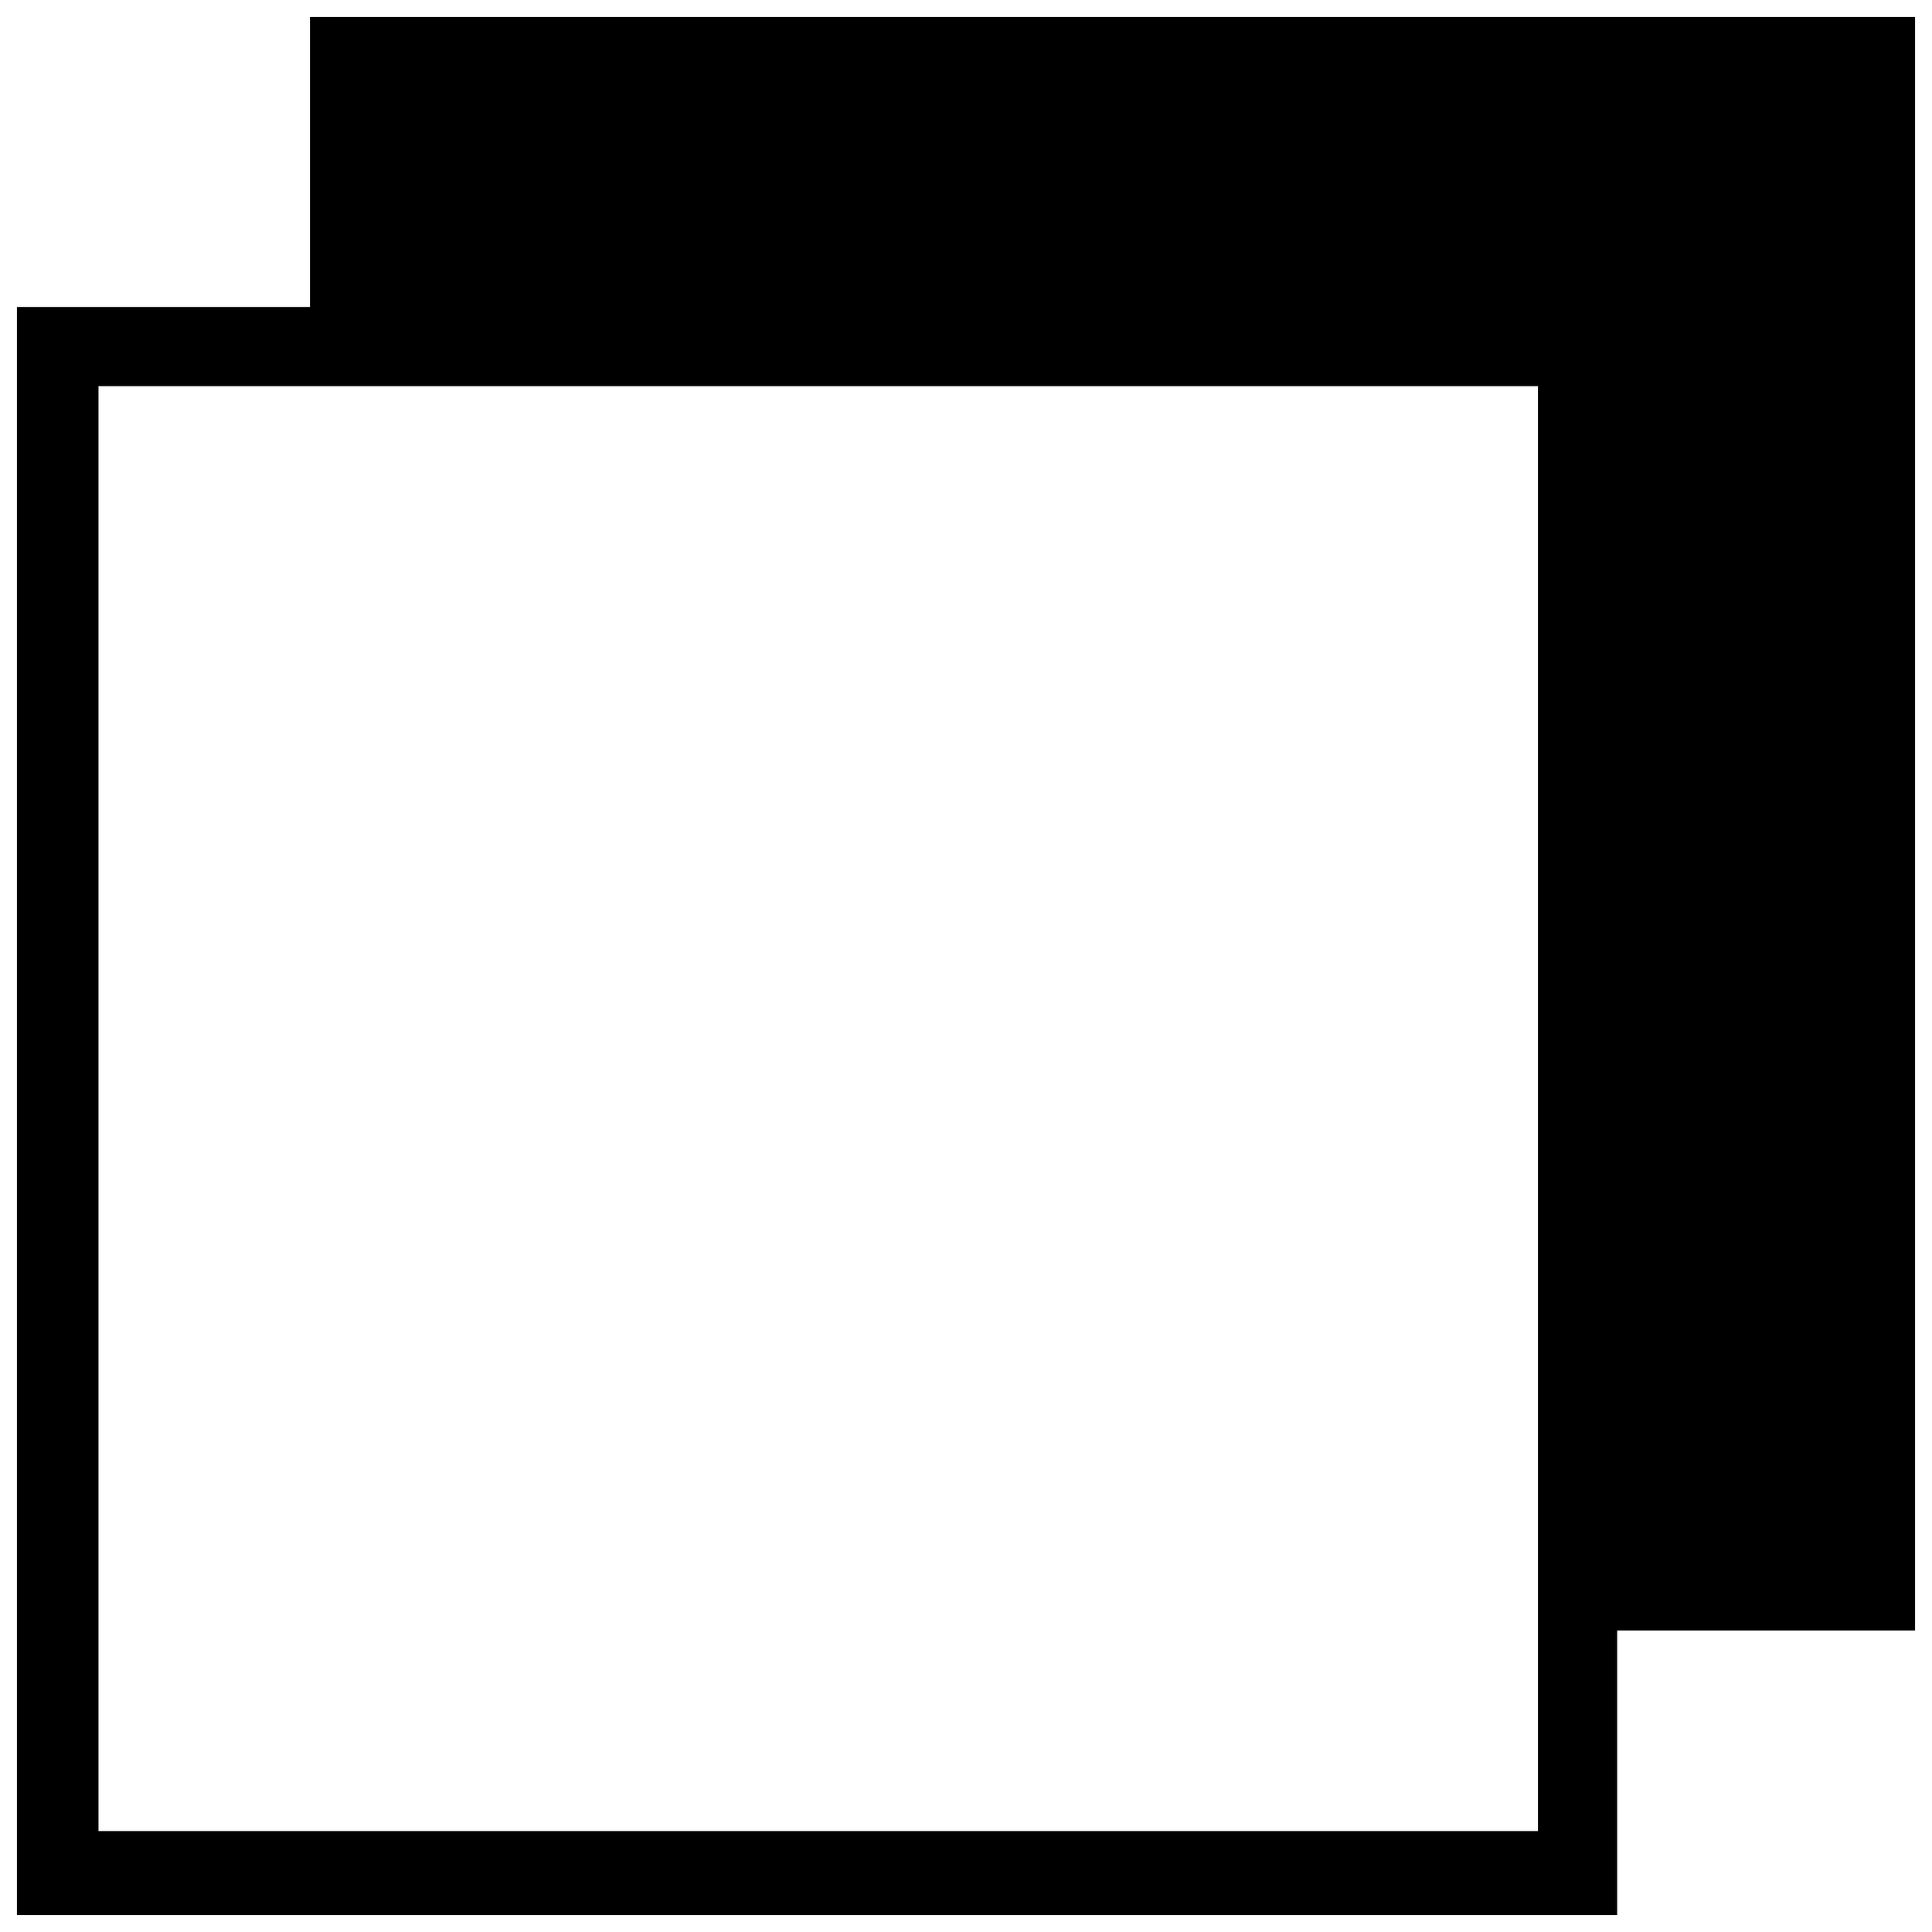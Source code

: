 


\begin{tikzpicture}[y=0.80pt, x=0.80pt, yscale=-1.0, xscale=1.0, inner sep=0pt, outer sep=0pt]
\begin{scope}[shift={(100.0,1832.0)},nonzero rule]
  \path[draw=.,fill=.,line width=1.600pt] (1517.0,-213.0) --
    (1294.0,-213.0) -- (1294.0,0.0) -- (100.0,0.0) --
    (100.0,-1200.0) -- (319.0,-1200.0) -- (319.0,-1417.0) --
    (1517.0,-1417.0) -- (1517.0,-213.0) -- cycle(1237.0,-61.0)
    -- (1237.0,-1143.0) -- (159.0,-1143.0) -- (159.0,-61.0) --
    (1237.0,-61.0) -- cycle;
\end{scope}

\end{tikzpicture}

